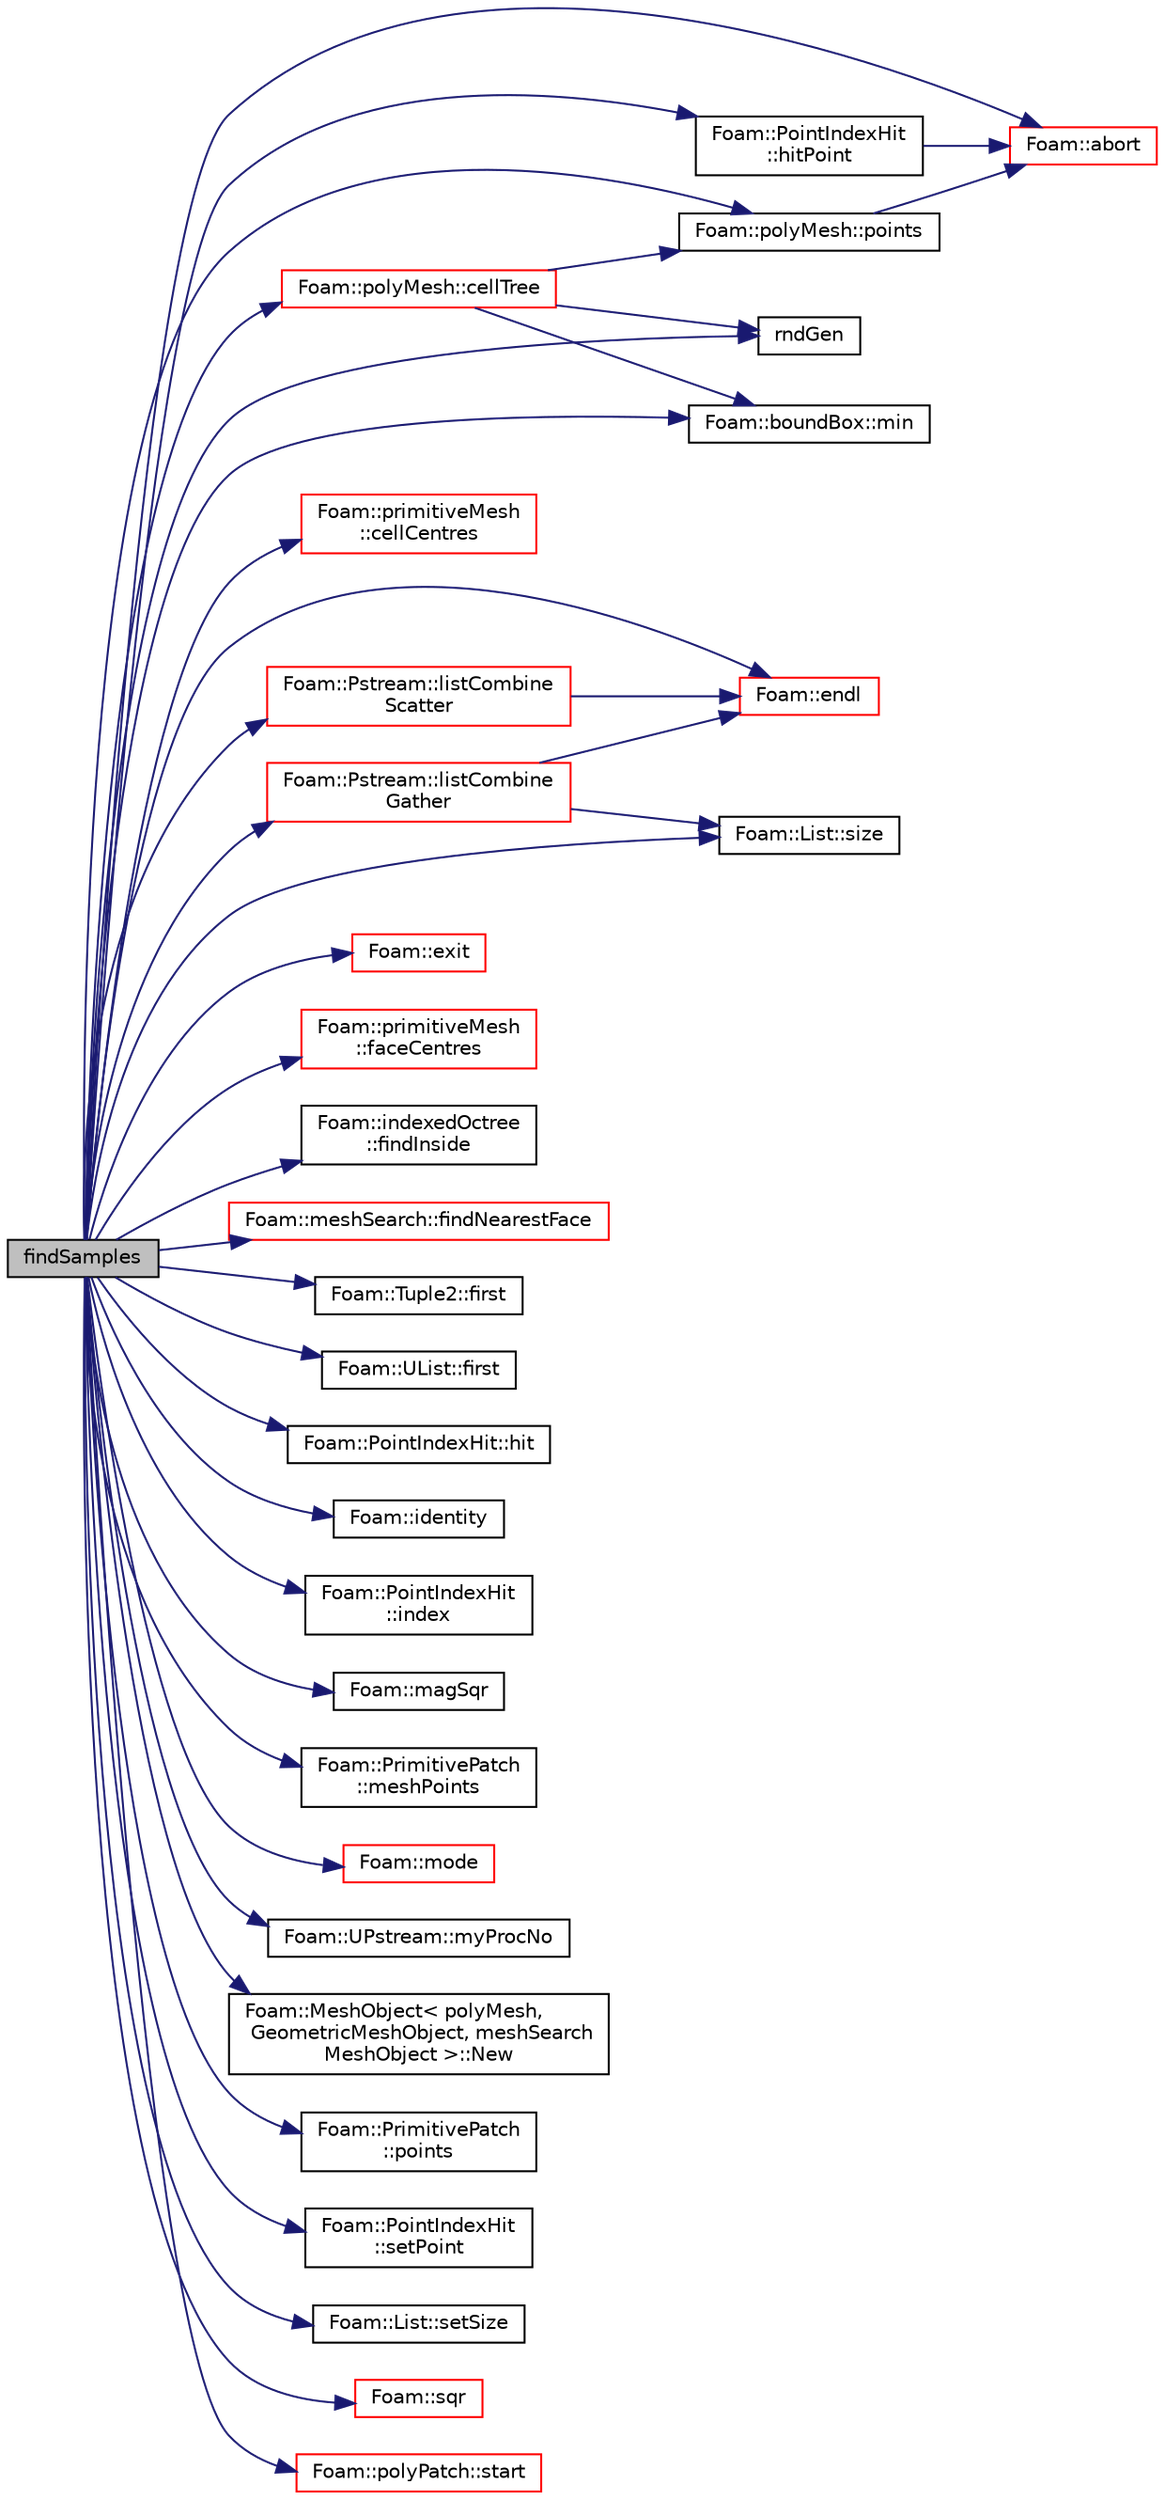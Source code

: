 digraph "findSamples"
{
  bgcolor="transparent";
  edge [fontname="Helvetica",fontsize="10",labelfontname="Helvetica",labelfontsize="10"];
  node [fontname="Helvetica",fontsize="10",shape=record];
  rankdir="LR";
  Node880 [label="findSamples",height=0.2,width=0.4,color="black", fillcolor="grey75", style="filled", fontcolor="black"];
  Node880 -> Node881 [color="midnightblue",fontsize="10",style="solid",fontname="Helvetica"];
  Node881 [label="Foam::abort",height=0.2,width=0.4,color="red",URL="$a21851.html#a447107a607d03e417307c203fa5fb44b"];
  Node880 -> Node926 [color="midnightblue",fontsize="10",style="solid",fontname="Helvetica"];
  Node926 [label="Foam::primitiveMesh\l::cellCentres",height=0.2,width=0.4,color="red",URL="$a28685.html#a7300aee2989c6ec70e39436816461902"];
  Node880 -> Node944 [color="midnightblue",fontsize="10",style="solid",fontname="Helvetica"];
  Node944 [label="Foam::polyMesh::cellTree",height=0.2,width=0.4,color="red",URL="$a28565.html#ac6c5bd053e8332171655f8ef67dbe917",tooltip="Return the cell search tree. "];
  Node944 -> Node945 [color="midnightblue",fontsize="10",style="solid",fontname="Helvetica"];
  Node945 [label="Foam::polyMesh::points",height=0.2,width=0.4,color="black",URL="$a28565.html#ac44123fc1265297c41a43c3b62fdb4c2",tooltip="Return raw points. "];
  Node945 -> Node881 [color="midnightblue",fontsize="10",style="solid",fontname="Helvetica"];
  Node944 -> Node946 [color="midnightblue",fontsize="10",style="solid",fontname="Helvetica"];
  Node946 [label="rndGen",height=0.2,width=0.4,color="black",URL="$a41252.html#ab8597af4c8d0209c2e0c9b1982782bfb"];
  Node944 -> Node950 [color="midnightblue",fontsize="10",style="solid",fontname="Helvetica"];
  Node950 [label="Foam::boundBox::min",height=0.2,width=0.4,color="black",URL="$a28253.html#a41bea928bbb72b904d07db28570b07bd",tooltip="Minimum describing the bounding box. "];
  Node880 -> Node888 [color="midnightblue",fontsize="10",style="solid",fontname="Helvetica"];
  Node888 [label="Foam::endl",height=0.2,width=0.4,color="red",URL="$a21851.html#a2db8fe02a0d3909e9351bb4275b23ce4",tooltip="Add newline and flush stream. "];
  Node880 -> Node989 [color="midnightblue",fontsize="10",style="solid",fontname="Helvetica"];
  Node989 [label="Foam::exit",height=0.2,width=0.4,color="red",URL="$a21851.html#a06ca7250d8e89caf05243ec094843642"];
  Node880 -> Node933 [color="midnightblue",fontsize="10",style="solid",fontname="Helvetica"];
  Node933 [label="Foam::primitiveMesh\l::faceCentres",height=0.2,width=0.4,color="red",URL="$a28685.html#a3319847c9ee813a5398d011b08de25a4"];
  Node880 -> Node993 [color="midnightblue",fontsize="10",style="solid",fontname="Helvetica"];
  Node993 [label="Foam::indexedOctree\l::findInside",height=0.2,width=0.4,color="black",URL="$a26157.html#a19ec78dc66d2a1946292e3d8809657e0",tooltip="Find shape containing point. Only implemented for certain. "];
  Node880 -> Node994 [color="midnightblue",fontsize="10",style="solid",fontname="Helvetica"];
  Node994 [label="Foam::meshSearch::findNearestFace",height=0.2,width=0.4,color="red",URL="$a26249.html#a00165e4d946f034888d6c062d68d0aa8"];
  Node880 -> Node1024 [color="midnightblue",fontsize="10",style="solid",fontname="Helvetica"];
  Node1024 [label="Foam::Tuple2::first",height=0.2,width=0.4,color="black",URL="$a26845.html#a851d003bd93ae87649e83fc6e50a90a6",tooltip="Return first. "];
  Node880 -> Node1025 [color="midnightblue",fontsize="10",style="solid",fontname="Helvetica"];
  Node1025 [label="Foam::UList::first",height=0.2,width=0.4,color="black",URL="$a26837.html#a1c9828bc3de9502754d944c95a2ce0d9",tooltip="Return the first element of the list. "];
  Node880 -> Node999 [color="midnightblue",fontsize="10",style="solid",fontname="Helvetica"];
  Node999 [label="Foam::PointIndexHit::hit",height=0.2,width=0.4,color="black",URL="$a28721.html#aee8dc30bf27cefe419b15f96e594c155",tooltip="Is there a hit. "];
  Node880 -> Node1022 [color="midnightblue",fontsize="10",style="solid",fontname="Helvetica"];
  Node1022 [label="Foam::PointIndexHit\l::hitPoint",height=0.2,width=0.4,color="black",URL="$a28721.html#a0350feff966a8bc8833a84ca454f1e5e",tooltip="Return hit point. "];
  Node1022 -> Node881 [color="midnightblue",fontsize="10",style="solid",fontname="Helvetica"];
  Node880 -> Node1026 [color="midnightblue",fontsize="10",style="solid",fontname="Helvetica"];
  Node1026 [label="Foam::identity",height=0.2,width=0.4,color="black",URL="$a21851.html#a36af96cb841435845fffb4fe69208490",tooltip="Create identity map (map[i] == i) of given length. "];
  Node880 -> Node1003 [color="midnightblue",fontsize="10",style="solid",fontname="Helvetica"];
  Node1003 [label="Foam::PointIndexHit\l::index",height=0.2,width=0.4,color="black",URL="$a28721.html#a4a438520bb14406481732edc13c119c7",tooltip="Return index. "];
  Node880 -> Node1027 [color="midnightblue",fontsize="10",style="solid",fontname="Helvetica"];
  Node1027 [label="Foam::Pstream::listCombine\lGather",height=0.2,width=0.4,color="red",URL="$a27357.html#a8c0e5044dc4a942cf62b06797c3a743f"];
  Node1027 -> Node940 [color="midnightblue",fontsize="10",style="solid",fontname="Helvetica"];
  Node940 [label="Foam::List::size",height=0.2,width=0.4,color="black",URL="$a26833.html#a8a5f6fa29bd4b500caf186f60245b384",tooltip="Override size to be inconsistent with allocated storage. "];
  Node1027 -> Node888 [color="midnightblue",fontsize="10",style="solid",fontname="Helvetica"];
  Node880 -> Node1032 [color="midnightblue",fontsize="10",style="solid",fontname="Helvetica"];
  Node1032 [label="Foam::Pstream::listCombine\lScatter",height=0.2,width=0.4,color="red",URL="$a27357.html#adfd4915b68ab7181dccb847976286e56",tooltip="Scatter data. Reverse of combineGather. "];
  Node1032 -> Node888 [color="midnightblue",fontsize="10",style="solid",fontname="Helvetica"];
  Node880 -> Node997 [color="midnightblue",fontsize="10",style="solid",fontname="Helvetica"];
  Node997 [label="Foam::magSqr",height=0.2,width=0.4,color="black",URL="$a21851.html#ae6fff2c6981e6d9618aa5038e69def6e"];
  Node880 -> Node1033 [color="midnightblue",fontsize="10",style="solid",fontname="Helvetica"];
  Node1033 [label="Foam::PrimitivePatch\l::meshPoints",height=0.2,width=0.4,color="black",URL="$a28693.html#a52e3a457780fe74b31d39dc046bce1d8",tooltip="Return labelList of mesh points in patch. They are constructed. "];
  Node880 -> Node950 [color="midnightblue",fontsize="10",style="solid",fontname="Helvetica"];
  Node880 -> Node1034 [color="midnightblue",fontsize="10",style="solid",fontname="Helvetica"];
  Node1034 [label="Foam::mode",height=0.2,width=0.4,color="red",URL="$a21851.html#a7c482c9f0ea60317169ee39f62f670d4",tooltip="Return the file mode. "];
  Node880 -> Node977 [color="midnightblue",fontsize="10",style="solid",fontname="Helvetica"];
  Node977 [label="Foam::UPstream::myProcNo",height=0.2,width=0.4,color="black",URL="$a27377.html#afc74d89573de32a3032c916f8cdd1733",tooltip="Number of this process (starting from masterNo() = 0) "];
  Node880 -> Node1039 [color="midnightblue",fontsize="10",style="solid",fontname="Helvetica"];
  Node1039 [label="Foam::MeshObject\< polyMesh,\l GeometricMeshObject, meshSearch\lMeshObject \>::New",height=0.2,width=0.4,color="black",URL="$a28289.html#ab61cc2091ec1fd7e08e8948e84235a05"];
  Node880 -> Node1040 [color="midnightblue",fontsize="10",style="solid",fontname="Helvetica"];
  Node1040 [label="Foam::PrimitivePatch\l::points",height=0.2,width=0.4,color="black",URL="$a28693.html#aa3c7d968f31c88780c663876f64ef6a6",tooltip="Return reference to global points. "];
  Node880 -> Node945 [color="midnightblue",fontsize="10",style="solid",fontname="Helvetica"];
  Node880 -> Node946 [color="midnightblue",fontsize="10",style="solid",fontname="Helvetica"];
  Node880 -> Node1041 [color="midnightblue",fontsize="10",style="solid",fontname="Helvetica"];
  Node1041 [label="Foam::PointIndexHit\l::setPoint",height=0.2,width=0.4,color="black",URL="$a28721.html#a06197856d3e9d1625db3f88c38dc522a"];
  Node880 -> Node1042 [color="midnightblue",fontsize="10",style="solid",fontname="Helvetica"];
  Node1042 [label="Foam::List::setSize",height=0.2,width=0.4,color="black",URL="$a26833.html#aedb985ffeaf1bdbfeccc2a8730405703",tooltip="Reset size of List. "];
  Node880 -> Node940 [color="midnightblue",fontsize="10",style="solid",fontname="Helvetica"];
  Node880 -> Node1000 [color="midnightblue",fontsize="10",style="solid",fontname="Helvetica"];
  Node1000 [label="Foam::sqr",height=0.2,width=0.4,color="red",URL="$a21851.html#a277dc11c581d53826ab5090b08f3b17b"];
  Node880 -> Node1043 [color="midnightblue",fontsize="10",style="solid",fontname="Helvetica"];
  Node1043 [label="Foam::polyPatch::start",height=0.2,width=0.4,color="red",URL="$a28633.html#a6bfd3e3abb11e98bdb4b98671cec1234",tooltip="Return start label of this patch in the polyMesh face list. "];
}
